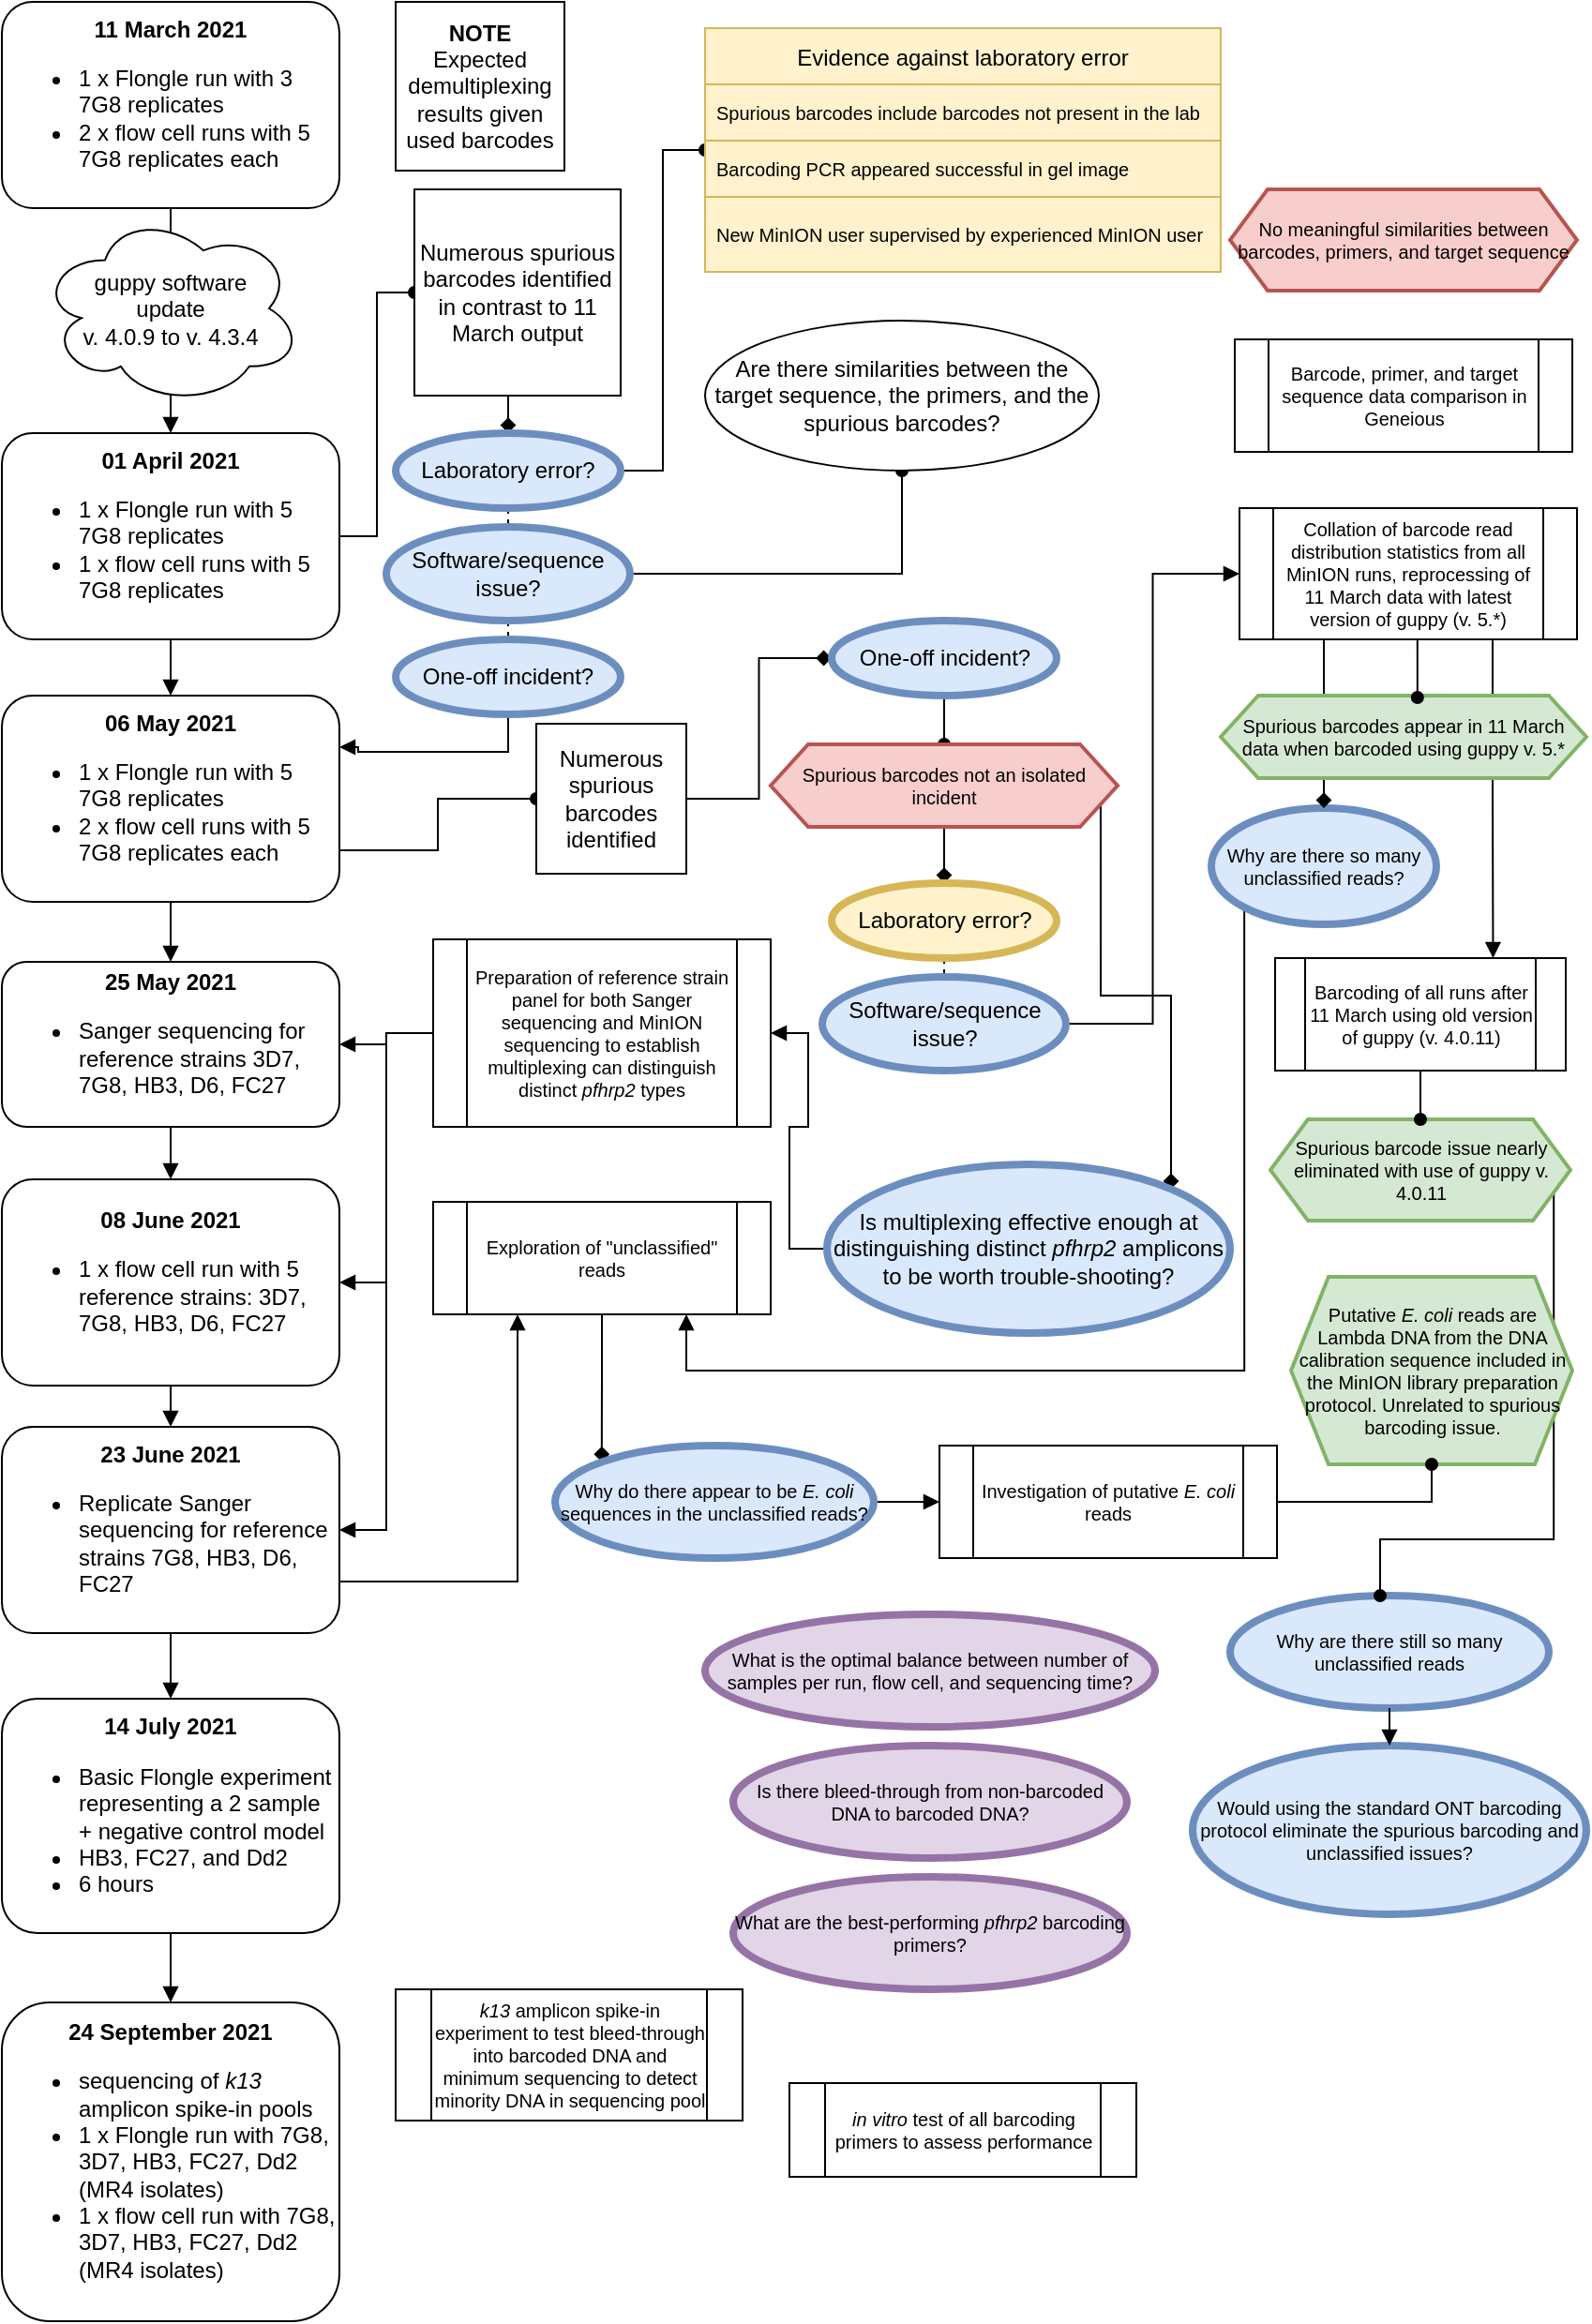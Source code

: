 <mxfile version="15.9.4" type="github">
  <diagram id="_FeIpueK-TZa2c9kANLZ" name="Page-1">
    <mxGraphModel dx="872" dy="480" grid="1" gridSize="10" guides="1" tooltips="1" connect="1" arrows="1" fold="1" page="1" pageScale="1" pageWidth="850" pageHeight="2000" math="0" shadow="0">
      <root>
        <mxCell id="0" />
        <mxCell id="1" parent="0" />
        <mxCell id="Xpva0r61hY2SAYBEdhQp-93" value="Why are there still so many unclassified reads" style="ellipse;whiteSpace=wrap;html=1;fontSize=10;fillColor=#dae8fc;strokeColor=#6c8ebf;strokeWidth=4;" vertex="1" parent="1">
          <mxGeometry x="655" y="850" width="170" height="60" as="geometry" />
        </mxCell>
        <mxCell id="Xpva0r61hY2SAYBEdhQp-12" value="" style="edgeStyle=orthogonalEdgeStyle;rounded=0;orthogonalLoop=1;jettySize=auto;html=1;endArrow=block;endFill=1;" edge="1" parent="1" source="Xpva0r61hY2SAYBEdhQp-1" target="Xpva0r61hY2SAYBEdhQp-11">
          <mxGeometry relative="1" as="geometry" />
        </mxCell>
        <mxCell id="Xpva0r61hY2SAYBEdhQp-95" style="edgeStyle=orthogonalEdgeStyle;rounded=0;orthogonalLoop=1;jettySize=auto;html=1;exitX=1;exitY=0.75;exitDx=0;exitDy=0;fontSize=10;endArrow=oval;endFill=1;" edge="1" parent="1" source="Xpva0r61hY2SAYBEdhQp-91" target="Xpva0r61hY2SAYBEdhQp-93">
          <mxGeometry relative="1" as="geometry">
            <Array as="points">
              <mxPoint x="828" y="820" />
              <mxPoint x="735" y="820" />
            </Array>
          </mxGeometry>
        </mxCell>
        <mxCell id="Xpva0r61hY2SAYBEdhQp-1" value="&lt;div&gt;&lt;b&gt;11 March 2021&lt;/b&gt;&lt;/div&gt;&lt;div align=&quot;left&quot;&gt;&lt;ul&gt;&lt;li&gt;1 x Flongle run with 3 7G8 replicates&lt;/li&gt;&lt;li&gt;2 x flow cell runs with 5 7G8 replicates each&lt;br&gt;&lt;/li&gt;&lt;/ul&gt;&lt;/div&gt;" style="rounded=1;whiteSpace=wrap;html=1;" vertex="1" parent="1">
          <mxGeometry width="180" height="110" as="geometry" />
        </mxCell>
        <mxCell id="Xpva0r61hY2SAYBEdhQp-5" value="&lt;div&gt;&lt;b&gt;NOTE&lt;/b&gt;&lt;/div&gt;&lt;div&gt;Expected demultiplexing results given used barcodes&lt;br&gt;&lt;/div&gt;" style="whiteSpace=wrap;html=1;aspect=fixed;" vertex="1" parent="1">
          <mxGeometry x="210" width="90" height="90" as="geometry" />
        </mxCell>
        <mxCell id="Xpva0r61hY2SAYBEdhQp-36" value="" style="edgeStyle=orthogonalEdgeStyle;rounded=0;orthogonalLoop=1;jettySize=auto;html=1;fontSize=10;endArrow=block;endFill=1;" edge="1" parent="1" source="Xpva0r61hY2SAYBEdhQp-11" target="Xpva0r61hY2SAYBEdhQp-35">
          <mxGeometry relative="1" as="geometry" />
        </mxCell>
        <mxCell id="Xpva0r61hY2SAYBEdhQp-42" style="edgeStyle=orthogonalEdgeStyle;rounded=0;orthogonalLoop=1;jettySize=auto;html=1;exitX=1;exitY=0.5;exitDx=0;exitDy=0;entryX=0;entryY=0.5;entryDx=0;entryDy=0;fontSize=10;endArrow=oval;endFill=1;" edge="1" parent="1" source="Xpva0r61hY2SAYBEdhQp-11" target="Xpva0r61hY2SAYBEdhQp-13">
          <mxGeometry relative="1" as="geometry" />
        </mxCell>
        <mxCell id="Xpva0r61hY2SAYBEdhQp-11" value="&lt;div&gt;&lt;b&gt;01 April 2021&lt;/b&gt;&lt;/div&gt;&lt;div align=&quot;left&quot;&gt;&lt;ul&gt;&lt;li&gt;1 x Flongle run with 5 7G8 replicates&lt;/li&gt;&lt;li&gt;1 x flow cell runs with 5 7G8 replicates&lt;br&gt;&lt;/li&gt;&lt;/ul&gt;&lt;/div&gt;" style="rounded=1;whiteSpace=wrap;html=1;" vertex="1" parent="1">
          <mxGeometry y="230" width="180" height="110" as="geometry" />
        </mxCell>
        <mxCell id="Xpva0r61hY2SAYBEdhQp-47" style="edgeStyle=orthogonalEdgeStyle;rounded=0;orthogonalLoop=1;jettySize=auto;html=1;exitX=0.5;exitY=1;exitDx=0;exitDy=0;entryX=0.5;entryY=0;entryDx=0;entryDy=0;fontSize=10;endArrow=diamond;endFill=1;" edge="1" parent="1" source="Xpva0r61hY2SAYBEdhQp-13" target="Xpva0r61hY2SAYBEdhQp-15">
          <mxGeometry relative="1" as="geometry" />
        </mxCell>
        <mxCell id="Xpva0r61hY2SAYBEdhQp-13" value="Numerous spurious barcodes identified in contrast to 11 March output" style="whiteSpace=wrap;html=1;aspect=fixed;" vertex="1" parent="1">
          <mxGeometry x="220" y="100" width="110" height="110" as="geometry" />
        </mxCell>
        <mxCell id="Xpva0r61hY2SAYBEdhQp-45" style="edgeStyle=orthogonalEdgeStyle;rounded=0;orthogonalLoop=1;jettySize=auto;html=1;exitX=1;exitY=0.5;exitDx=0;exitDy=0;entryX=0;entryY=0.5;entryDx=0;entryDy=0;fontSize=10;endArrow=oval;endFill=1;" edge="1" parent="1" source="Xpva0r61hY2SAYBEdhQp-15" target="Xpva0r61hY2SAYBEdhQp-21">
          <mxGeometry relative="1" as="geometry" />
        </mxCell>
        <mxCell id="Xpva0r61hY2SAYBEdhQp-48" style="edgeStyle=orthogonalEdgeStyle;rounded=0;orthogonalLoop=1;jettySize=auto;html=1;exitX=0.5;exitY=1;exitDx=0;exitDy=0;entryX=0.5;entryY=0;entryDx=0;entryDy=0;fontSize=10;endArrow=none;endFill=0;dashed=1;" edge="1" parent="1" source="Xpva0r61hY2SAYBEdhQp-15" target="Xpva0r61hY2SAYBEdhQp-17">
          <mxGeometry relative="1" as="geometry" />
        </mxCell>
        <mxCell id="Xpva0r61hY2SAYBEdhQp-15" value="Laboratory error?" style="ellipse;whiteSpace=wrap;html=1;rounded=1;strokeWidth=4;fillColor=#dae8fc;strokeColor=#6c8ebf;" vertex="1" parent="1">
          <mxGeometry x="210" y="230" width="120" height="40" as="geometry" />
        </mxCell>
        <mxCell id="Xpva0r61hY2SAYBEdhQp-30" value="" style="edgeStyle=orthogonalEdgeStyle;rounded=0;orthogonalLoop=1;jettySize=auto;html=1;fontSize=10;endArrow=oval;endFill=1;" edge="1" parent="1" source="Xpva0r61hY2SAYBEdhQp-17" target="Xpva0r61hY2SAYBEdhQp-29">
          <mxGeometry relative="1" as="geometry" />
        </mxCell>
        <mxCell id="Xpva0r61hY2SAYBEdhQp-49" style="edgeStyle=orthogonalEdgeStyle;rounded=0;orthogonalLoop=1;jettySize=auto;html=1;exitX=0.5;exitY=1;exitDx=0;exitDy=0;entryX=0.5;entryY=0;entryDx=0;entryDy=0;dashed=1;fontSize=10;endArrow=none;endFill=0;" edge="1" parent="1" source="Xpva0r61hY2SAYBEdhQp-17" target="Xpva0r61hY2SAYBEdhQp-40">
          <mxGeometry relative="1" as="geometry" />
        </mxCell>
        <mxCell id="Xpva0r61hY2SAYBEdhQp-17" value="Software/sequence issue?" style="ellipse;whiteSpace=wrap;html=1;rounded=1;strokeWidth=4;fillColor=#dae8fc;strokeColor=#6c8ebf;" vertex="1" parent="1">
          <mxGeometry x="205" y="280" width="130" height="50" as="geometry" />
        </mxCell>
        <mxCell id="Xpva0r61hY2SAYBEdhQp-20" value="&lt;div&gt;guppy software &lt;br&gt;&lt;/div&gt;&lt;div&gt;update&lt;/div&gt;&lt;div&gt;v. 4.0.9 to v. 4.3.4&lt;br&gt;&lt;/div&gt;" style="ellipse;shape=cloud;whiteSpace=wrap;html=1;" vertex="1" parent="1">
          <mxGeometry x="20" y="112" width="140" height="103" as="geometry" />
        </mxCell>
        <mxCell id="Xpva0r61hY2SAYBEdhQp-21" value="Evidence against laboratory error" style="swimlane;fontStyle=0;childLayout=stackLayout;horizontal=1;startSize=30;horizontalStack=0;resizeParent=1;resizeParentMax=0;resizeLast=0;collapsible=1;marginBottom=0;fillColor=#fff2cc;strokeColor=#d6b656;" vertex="1" parent="1">
          <mxGeometry x="375" y="14" width="275" height="130" as="geometry">
            <mxRectangle x="375" y="14" width="190" height="30" as="alternateBounds" />
          </mxGeometry>
        </mxCell>
        <mxCell id="Xpva0r61hY2SAYBEdhQp-22" value="Spurious barcodes include barcodes not present in the lab" style="text;strokeColor=#d6b656;fillColor=#fff2cc;align=left;verticalAlign=middle;spacingLeft=4;spacingRight=4;overflow=hidden;points=[[0,0.5],[1,0.5]];portConstraint=eastwest;rotatable=0;fontSize=10;" vertex="1" parent="Xpva0r61hY2SAYBEdhQp-21">
          <mxGeometry y="30" width="275" height="30" as="geometry" />
        </mxCell>
        <mxCell id="Xpva0r61hY2SAYBEdhQp-23" value="Barcoding PCR appeared successful in gel image" style="text;strokeColor=#d6b656;fillColor=#fff2cc;align=left;verticalAlign=middle;spacingLeft=4;spacingRight=4;overflow=hidden;points=[[0,0.5],[1,0.5]];portConstraint=eastwest;rotatable=0;fontSize=10;" vertex="1" parent="Xpva0r61hY2SAYBEdhQp-21">
          <mxGeometry y="60" width="275" height="30" as="geometry" />
        </mxCell>
        <mxCell id="Xpva0r61hY2SAYBEdhQp-24" value="New MinION user supervised by experienced MinION user" style="text;strokeColor=#d6b656;fillColor=#fff2cc;align=left;verticalAlign=middle;spacingLeft=4;spacingRight=4;overflow=hidden;points=[[0,0.5],[1,0.5]];portConstraint=eastwest;rotatable=0;fontSize=10;" vertex="1" parent="Xpva0r61hY2SAYBEdhQp-21">
          <mxGeometry y="90" width="275" height="40" as="geometry" />
        </mxCell>
        <mxCell id="Xpva0r61hY2SAYBEdhQp-29" value="Are there similarities between the target sequence, the primers, and the spurious barcodes?" style="ellipse;whiteSpace=wrap;html=1;rounded=1;" vertex="1" parent="1">
          <mxGeometry x="375" y="170" width="210" height="80" as="geometry" />
        </mxCell>
        <mxCell id="Xpva0r61hY2SAYBEdhQp-31" value="Barcode, primer, and target sequence data comparison in Geneious" style="shape=process;whiteSpace=wrap;html=1;backgroundOutline=1;fontSize=10;" vertex="1" parent="1">
          <mxGeometry x="657.5" y="180" width="180" height="60" as="geometry" />
        </mxCell>
        <mxCell id="Xpva0r61hY2SAYBEdhQp-84" style="edgeStyle=orthogonalEdgeStyle;rounded=0;orthogonalLoop=1;jettySize=auto;html=1;exitX=0.5;exitY=1;exitDx=0;exitDy=0;entryX=0;entryY=0;entryDx=0;entryDy=0;fontSize=10;endArrow=diamond;endFill=1;" edge="1" parent="1" source="Xpva0r61hY2SAYBEdhQp-32" target="Xpva0r61hY2SAYBEdhQp-34">
          <mxGeometry relative="1" as="geometry" />
        </mxCell>
        <mxCell id="Xpva0r61hY2SAYBEdhQp-32" value="Exploration of &quot;unclassified&quot; reads " style="shape=process;whiteSpace=wrap;html=1;backgroundOutline=1;fontSize=10;" vertex="1" parent="1">
          <mxGeometry x="230" y="640" width="180" height="60" as="geometry" />
        </mxCell>
        <mxCell id="Xpva0r61hY2SAYBEdhQp-69" style="edgeStyle=orthogonalEdgeStyle;rounded=0;orthogonalLoop=1;jettySize=auto;html=1;exitX=0;exitY=1;exitDx=0;exitDy=0;entryX=0.75;entryY=1;entryDx=0;entryDy=0;fontSize=10;endArrow=block;endFill=1;" edge="1" parent="1" source="Xpva0r61hY2SAYBEdhQp-33" target="Xpva0r61hY2SAYBEdhQp-32">
          <mxGeometry relative="1" as="geometry">
            <Array as="points">
              <mxPoint x="663" y="730" />
              <mxPoint x="365" y="730" />
            </Array>
          </mxGeometry>
        </mxCell>
        <mxCell id="Xpva0r61hY2SAYBEdhQp-33" value="Why are there so many unclassified reads?" style="ellipse;whiteSpace=wrap;html=1;fontSize=10;fillColor=#dae8fc;strokeColor=#6c8ebf;strokeWidth=4;" vertex="1" parent="1">
          <mxGeometry x="645" y="430" width="120" height="62" as="geometry" />
        </mxCell>
        <mxCell id="Xpva0r61hY2SAYBEdhQp-87" style="edgeStyle=orthogonalEdgeStyle;rounded=0;orthogonalLoop=1;jettySize=auto;html=1;exitX=1;exitY=0.5;exitDx=0;exitDy=0;entryX=0;entryY=0.5;entryDx=0;entryDy=0;fontSize=10;endArrow=block;endFill=1;" edge="1" parent="1" source="Xpva0r61hY2SAYBEdhQp-34" target="Xpva0r61hY2SAYBEdhQp-85">
          <mxGeometry relative="1" as="geometry" />
        </mxCell>
        <mxCell id="Xpva0r61hY2SAYBEdhQp-34" value="Why do there appear to be &lt;i&gt;E. coli &lt;/i&gt;sequences in the unclassified reads?" style="ellipse;whiteSpace=wrap;html=1;fontSize=10;fillColor=#dae8fc;strokeColor=#6c8ebf;strokeWidth=4;" vertex="1" parent="1">
          <mxGeometry x="295" y="770" width="170" height="60" as="geometry" />
        </mxCell>
        <mxCell id="Xpva0r61hY2SAYBEdhQp-52" style="edgeStyle=orthogonalEdgeStyle;rounded=0;orthogonalLoop=1;jettySize=auto;html=1;exitX=1;exitY=0.75;exitDx=0;exitDy=0;entryX=0;entryY=0.5;entryDx=0;entryDy=0;fontSize=10;endArrow=oval;endFill=1;" edge="1" parent="1" source="Xpva0r61hY2SAYBEdhQp-35" target="Xpva0r61hY2SAYBEdhQp-50">
          <mxGeometry relative="1" as="geometry" />
        </mxCell>
        <mxCell id="Xpva0r61hY2SAYBEdhQp-72" value="" style="edgeStyle=orthogonalEdgeStyle;rounded=0;orthogonalLoop=1;jettySize=auto;html=1;fontSize=10;endArrow=block;endFill=1;" edge="1" parent="1" source="Xpva0r61hY2SAYBEdhQp-35" target="Xpva0r61hY2SAYBEdhQp-71">
          <mxGeometry relative="1" as="geometry" />
        </mxCell>
        <mxCell id="Xpva0r61hY2SAYBEdhQp-35" value="&lt;div&gt;&lt;b&gt;06 May 2021&lt;/b&gt;&lt;/div&gt;&lt;div align=&quot;left&quot;&gt;&lt;ul&gt;&lt;li&gt;1 x Flongle run with 5 7G8 replicates&lt;/li&gt;&lt;li&gt;2 x flow cell runs with 5 7G8 replicates each&lt;br&gt;&lt;/li&gt;&lt;/ul&gt;&lt;/div&gt;" style="rounded=1;whiteSpace=wrap;html=1;" vertex="1" parent="1">
          <mxGeometry y="370" width="180" height="110" as="geometry" />
        </mxCell>
        <mxCell id="Xpva0r61hY2SAYBEdhQp-75" style="edgeStyle=orthogonalEdgeStyle;rounded=0;orthogonalLoop=1;jettySize=auto;html=1;exitX=0.5;exitY=1;exitDx=0;exitDy=0;fontSize=10;endArrow=block;endFill=1;" edge="1" parent="1" source="Xpva0r61hY2SAYBEdhQp-38" target="Xpva0r61hY2SAYBEdhQp-73">
          <mxGeometry relative="1" as="geometry" />
        </mxCell>
        <mxCell id="Xpva0r61hY2SAYBEdhQp-38" value="&lt;div&gt;&lt;b&gt;08 June 2021&lt;/b&gt;&lt;br&gt;&lt;/div&gt;&lt;div align=&quot;left&quot;&gt;&lt;ul&gt;&lt;li&gt;1 x flow cell run with 5 reference strains: 3D7, 7G8, HB3, D6, FC27&lt;br&gt;&lt;/li&gt;&lt;/ul&gt;&lt;/div&gt;" style="rounded=1;whiteSpace=wrap;html=1;" vertex="1" parent="1">
          <mxGeometry y="628" width="180" height="110" as="geometry" />
        </mxCell>
        <mxCell id="Xpva0r61hY2SAYBEdhQp-46" style="edgeStyle=orthogonalEdgeStyle;rounded=0;orthogonalLoop=1;jettySize=auto;html=1;exitX=0.5;exitY=1;exitDx=0;exitDy=0;entryX=1;entryY=0.25;entryDx=0;entryDy=0;fontSize=10;endArrow=block;endFill=1;" edge="1" parent="1" source="Xpva0r61hY2SAYBEdhQp-40" target="Xpva0r61hY2SAYBEdhQp-35">
          <mxGeometry relative="1" as="geometry" />
        </mxCell>
        <mxCell id="Xpva0r61hY2SAYBEdhQp-40" value="One-off incident?" style="ellipse;whiteSpace=wrap;html=1;rounded=1;strokeWidth=4;fillColor=#dae8fc;strokeColor=#6c8ebf;" vertex="1" parent="1">
          <mxGeometry x="210" y="340" width="120" height="40" as="geometry" />
        </mxCell>
        <mxCell id="Xpva0r61hY2SAYBEdhQp-55" style="edgeStyle=orthogonalEdgeStyle;rounded=0;orthogonalLoop=1;jettySize=auto;html=1;exitX=1;exitY=0.5;exitDx=0;exitDy=0;entryX=0;entryY=0.5;entryDx=0;entryDy=0;fontSize=10;endArrow=diamond;endFill=1;" edge="1" parent="1" source="Xpva0r61hY2SAYBEdhQp-50" target="Xpva0r61hY2SAYBEdhQp-54">
          <mxGeometry relative="1" as="geometry" />
        </mxCell>
        <mxCell id="Xpva0r61hY2SAYBEdhQp-50" value="&lt;div&gt;Numerous spurious barcodes identified &lt;br&gt;&lt;/div&gt;" style="whiteSpace=wrap;html=1;aspect=fixed;" vertex="1" parent="1">
          <mxGeometry x="285" y="385" width="80" height="80" as="geometry" />
        </mxCell>
        <mxCell id="Xpva0r61hY2SAYBEdhQp-53" value="No meaningful similarities between barcodes, primers, and target sequence" style="shape=hexagon;perimeter=hexagonPerimeter2;whiteSpace=wrap;html=1;fixedSize=1;fontSize=10;strokeWidth=2;fillColor=#f8cecc;strokeColor=#b85450;" vertex="1" parent="1">
          <mxGeometry x="655" y="100" width="185" height="54" as="geometry" />
        </mxCell>
        <mxCell id="Xpva0r61hY2SAYBEdhQp-61" style="edgeStyle=orthogonalEdgeStyle;rounded=0;orthogonalLoop=1;jettySize=auto;html=1;exitX=0.5;exitY=1;exitDx=0;exitDy=0;fontSize=10;endArrow=oval;endFill=1;entryX=0.5;entryY=0;entryDx=0;entryDy=0;" edge="1" parent="1" source="Xpva0r61hY2SAYBEdhQp-54" target="Xpva0r61hY2SAYBEdhQp-56">
          <mxGeometry relative="1" as="geometry">
            <mxPoint x="503" y="390" as="targetPoint" />
          </mxGeometry>
        </mxCell>
        <mxCell id="Xpva0r61hY2SAYBEdhQp-54" value="One-off incident?" style="ellipse;whiteSpace=wrap;html=1;rounded=1;strokeWidth=4;fillColor=#dae8fc;strokeColor=#6c8ebf;" vertex="1" parent="1">
          <mxGeometry x="442.5" y="330" width="120" height="40" as="geometry" />
        </mxCell>
        <mxCell id="Xpva0r61hY2SAYBEdhQp-59" style="edgeStyle=orthogonalEdgeStyle;rounded=0;orthogonalLoop=1;jettySize=auto;html=1;exitX=0.5;exitY=1;exitDx=0;exitDy=0;entryX=0.5;entryY=0;entryDx=0;entryDy=0;fontSize=10;endArrow=diamond;endFill=1;" edge="1" parent="1" source="Xpva0r61hY2SAYBEdhQp-56" target="Xpva0r61hY2SAYBEdhQp-57">
          <mxGeometry relative="1" as="geometry" />
        </mxCell>
        <mxCell id="Xpva0r61hY2SAYBEdhQp-80" style="edgeStyle=orthogonalEdgeStyle;rounded=0;orthogonalLoop=1;jettySize=auto;html=1;exitX=1;exitY=0.75;exitDx=0;exitDy=0;entryX=1;entryY=0;entryDx=0;entryDy=0;fontSize=10;endArrow=diamond;endFill=1;" edge="1" parent="1" source="Xpva0r61hY2SAYBEdhQp-56" target="Xpva0r61hY2SAYBEdhQp-62">
          <mxGeometry relative="1" as="geometry" />
        </mxCell>
        <mxCell id="Xpva0r61hY2SAYBEdhQp-56" value="Spurious barcodes not an isolated incident" style="shape=hexagon;perimeter=hexagonPerimeter2;whiteSpace=wrap;html=1;fixedSize=1;fontSize=10;strokeWidth=2;fillColor=#f8cecc;strokeColor=#b85450;" vertex="1" parent="1">
          <mxGeometry x="410" y="396" width="185" height="44" as="geometry" />
        </mxCell>
        <mxCell id="Xpva0r61hY2SAYBEdhQp-60" style="edgeStyle=orthogonalEdgeStyle;rounded=0;orthogonalLoop=1;jettySize=auto;html=1;exitX=0.5;exitY=1;exitDx=0;exitDy=0;entryX=0.5;entryY=0;entryDx=0;entryDy=0;dashed=1;fontSize=10;endArrow=none;endFill=0;" edge="1" parent="1" source="Xpva0r61hY2SAYBEdhQp-57" target="Xpva0r61hY2SAYBEdhQp-58">
          <mxGeometry relative="1" as="geometry" />
        </mxCell>
        <mxCell id="Xpva0r61hY2SAYBEdhQp-57" value="Laboratory error?" style="ellipse;whiteSpace=wrap;html=1;rounded=1;strokeWidth=4;fillColor=#fff2cc;strokeColor=#d6b656;" vertex="1" parent="1">
          <mxGeometry x="442.5" y="470" width="120" height="40" as="geometry" />
        </mxCell>
        <mxCell id="Xpva0r61hY2SAYBEdhQp-64" style="edgeStyle=orthogonalEdgeStyle;rounded=0;orthogonalLoop=1;jettySize=auto;html=1;exitX=1;exitY=0.5;exitDx=0;exitDy=0;entryX=0;entryY=0.5;entryDx=0;entryDy=0;fontSize=10;endArrow=block;endFill=1;" edge="1" parent="1" source="Xpva0r61hY2SAYBEdhQp-58" target="Xpva0r61hY2SAYBEdhQp-63">
          <mxGeometry relative="1" as="geometry" />
        </mxCell>
        <mxCell id="Xpva0r61hY2SAYBEdhQp-58" value="Software/sequence issue?" style="ellipse;whiteSpace=wrap;html=1;rounded=1;strokeWidth=4;fillColor=#dae8fc;strokeColor=#6c8ebf;" vertex="1" parent="1">
          <mxGeometry x="437.5" y="520" width="130" height="50" as="geometry" />
        </mxCell>
        <mxCell id="Xpva0r61hY2SAYBEdhQp-76" style="edgeStyle=orthogonalEdgeStyle;rounded=0;orthogonalLoop=1;jettySize=auto;html=1;exitX=0;exitY=0.5;exitDx=0;exitDy=0;entryX=1;entryY=0.5;entryDx=0;entryDy=0;fontSize=10;endArrow=block;endFill=1;" edge="1" parent="1" source="Xpva0r61hY2SAYBEdhQp-62" target="Xpva0r61hY2SAYBEdhQp-70">
          <mxGeometry relative="1" as="geometry" />
        </mxCell>
        <mxCell id="Xpva0r61hY2SAYBEdhQp-62" value="Is multiplexing effective enough at distinguishing distinct &lt;i&gt;pfhrp2&lt;/i&gt; amplicons to be worth trouble-shooting?" style="ellipse;whiteSpace=wrap;html=1;rounded=1;strokeWidth=4;fillColor=#dae8fc;strokeColor=#6c8ebf;" vertex="1" parent="1">
          <mxGeometry x="440" y="620" width="215" height="90" as="geometry" />
        </mxCell>
        <mxCell id="Xpva0r61hY2SAYBEdhQp-67" style="edgeStyle=orthogonalEdgeStyle;rounded=0;orthogonalLoop=1;jettySize=auto;html=1;exitX=0.25;exitY=1;exitDx=0;exitDy=0;entryX=0.5;entryY=0;entryDx=0;entryDy=0;fontSize=10;endArrow=diamond;endFill=1;" edge="1" parent="1" source="Xpva0r61hY2SAYBEdhQp-63" target="Xpva0r61hY2SAYBEdhQp-33">
          <mxGeometry relative="1" as="geometry" />
        </mxCell>
        <mxCell id="Xpva0r61hY2SAYBEdhQp-90" style="edgeStyle=orthogonalEdgeStyle;rounded=0;orthogonalLoop=1;jettySize=auto;html=1;exitX=0.75;exitY=1;exitDx=0;exitDy=0;entryX=0.75;entryY=0;entryDx=0;entryDy=0;fontSize=10;endArrow=block;endFill=1;" edge="1" parent="1" source="Xpva0r61hY2SAYBEdhQp-63" target="Xpva0r61hY2SAYBEdhQp-89">
          <mxGeometry relative="1" as="geometry" />
        </mxCell>
        <mxCell id="Xpva0r61hY2SAYBEdhQp-63" value="Collation of barcode read distribution statistics from all MinION runs, reprocessing of 11 March data with latest version of guppy (v. 5.*)" style="shape=process;whiteSpace=wrap;html=1;backgroundOutline=1;fontSize=10;" vertex="1" parent="1">
          <mxGeometry x="660" y="270" width="180" height="70" as="geometry" />
        </mxCell>
        <mxCell id="Xpva0r61hY2SAYBEdhQp-65" value="Spurious barcodes appear in 11 March data when barcoded using guppy v. 5.*" style="shape=hexagon;perimeter=hexagonPerimeter2;whiteSpace=wrap;html=1;fixedSize=1;fontSize=10;strokeWidth=2;fillColor=#d5e8d4;strokeColor=#82b366;" vertex="1" parent="1">
          <mxGeometry x="650" y="370" width="195" height="44" as="geometry" />
        </mxCell>
        <mxCell id="Xpva0r61hY2SAYBEdhQp-66" style="edgeStyle=orthogonalEdgeStyle;rounded=0;orthogonalLoop=1;jettySize=auto;html=1;exitX=0.5;exitY=1;exitDx=0;exitDy=0;fontSize=10;endArrow=oval;endFill=1;entryX=0.538;entryY=0.023;entryDx=0;entryDy=0;entryPerimeter=0;" edge="1" parent="1" source="Xpva0r61hY2SAYBEdhQp-63" target="Xpva0r61hY2SAYBEdhQp-65">
          <mxGeometry relative="1" as="geometry" />
        </mxCell>
        <mxCell id="Xpva0r61hY2SAYBEdhQp-77" style="edgeStyle=orthogonalEdgeStyle;rounded=0;orthogonalLoop=1;jettySize=auto;html=1;exitX=0;exitY=0.5;exitDx=0;exitDy=0;entryX=1;entryY=0.5;entryDx=0;entryDy=0;fontSize=10;endArrow=block;endFill=1;" edge="1" parent="1" source="Xpva0r61hY2SAYBEdhQp-70" target="Xpva0r61hY2SAYBEdhQp-71">
          <mxGeometry relative="1" as="geometry" />
        </mxCell>
        <mxCell id="Xpva0r61hY2SAYBEdhQp-78" style="edgeStyle=orthogonalEdgeStyle;rounded=0;orthogonalLoop=1;jettySize=auto;html=1;exitX=0;exitY=0.5;exitDx=0;exitDy=0;entryX=1;entryY=0.5;entryDx=0;entryDy=0;fontSize=10;endArrow=block;endFill=1;" edge="1" parent="1" source="Xpva0r61hY2SAYBEdhQp-70" target="Xpva0r61hY2SAYBEdhQp-38">
          <mxGeometry relative="1" as="geometry" />
        </mxCell>
        <mxCell id="Xpva0r61hY2SAYBEdhQp-79" style="edgeStyle=orthogonalEdgeStyle;rounded=0;orthogonalLoop=1;jettySize=auto;html=1;exitX=0;exitY=0.5;exitDx=0;exitDy=0;entryX=1;entryY=0.5;entryDx=0;entryDy=0;fontSize=10;endArrow=block;endFill=1;" edge="1" parent="1" source="Xpva0r61hY2SAYBEdhQp-70" target="Xpva0r61hY2SAYBEdhQp-73">
          <mxGeometry relative="1" as="geometry" />
        </mxCell>
        <mxCell id="Xpva0r61hY2SAYBEdhQp-70" value="Preparation of reference strain panel for both Sanger sequencing and MinION sequencing to establish multiplexing can distinguish distinct &lt;i&gt;pfhrp2 &lt;/i&gt;types" style="shape=process;whiteSpace=wrap;html=1;backgroundOutline=1;fontSize=10;" vertex="1" parent="1">
          <mxGeometry x="230" y="500" width="180" height="100" as="geometry" />
        </mxCell>
        <mxCell id="Xpva0r61hY2SAYBEdhQp-74" style="edgeStyle=orthogonalEdgeStyle;rounded=0;orthogonalLoop=1;jettySize=auto;html=1;exitX=0.5;exitY=1;exitDx=0;exitDy=0;entryX=0.5;entryY=0;entryDx=0;entryDy=0;fontSize=10;endArrow=block;endFill=1;" edge="1" parent="1" source="Xpva0r61hY2SAYBEdhQp-71" target="Xpva0r61hY2SAYBEdhQp-38">
          <mxGeometry relative="1" as="geometry" />
        </mxCell>
        <mxCell id="Xpva0r61hY2SAYBEdhQp-71" value="&lt;div&gt;&lt;b&gt;25 May 2021&lt;/b&gt;&lt;/div&gt;&lt;div align=&quot;left&quot;&gt;&lt;ul&gt;&lt;li&gt;Sanger sequencing for reference strains 3D7, 7G8, HB3, D6, FC27&lt;br&gt;&lt;/li&gt;&lt;/ul&gt;&lt;/div&gt;" style="rounded=1;whiteSpace=wrap;html=1;" vertex="1" parent="1">
          <mxGeometry y="512" width="180" height="88" as="geometry" />
        </mxCell>
        <mxCell id="Xpva0r61hY2SAYBEdhQp-83" style="edgeStyle=orthogonalEdgeStyle;rounded=0;orthogonalLoop=1;jettySize=auto;html=1;exitX=1;exitY=0.75;exitDx=0;exitDy=0;entryX=0.25;entryY=1;entryDx=0;entryDy=0;fontSize=10;endArrow=block;endFill=1;" edge="1" parent="1" source="Xpva0r61hY2SAYBEdhQp-73" target="Xpva0r61hY2SAYBEdhQp-32">
          <mxGeometry relative="1" as="geometry" />
        </mxCell>
        <mxCell id="Xpva0r61hY2SAYBEdhQp-102" value="" style="edgeStyle=orthogonalEdgeStyle;rounded=0;orthogonalLoop=1;jettySize=auto;html=1;fontSize=10;endArrow=block;endFill=1;" edge="1" parent="1" source="Xpva0r61hY2SAYBEdhQp-73" target="Xpva0r61hY2SAYBEdhQp-101">
          <mxGeometry relative="1" as="geometry" />
        </mxCell>
        <mxCell id="Xpva0r61hY2SAYBEdhQp-73" value="&lt;div&gt;&lt;b&gt;23 June 2021&lt;/b&gt;&lt;/div&gt;&lt;div align=&quot;left&quot;&gt;&lt;ul&gt;&lt;li&gt;Replicate Sanger sequencing for reference strains 7G8, HB3, D6, FC27&lt;br&gt;&lt;/li&gt;&lt;/ul&gt;&lt;/div&gt;" style="rounded=1;whiteSpace=wrap;html=1;" vertex="1" parent="1">
          <mxGeometry y="760" width="180" height="110" as="geometry" />
        </mxCell>
        <mxCell id="Xpva0r61hY2SAYBEdhQp-85" value="Investigation of putative &lt;i&gt;E. coli &lt;/i&gt;reads" style="shape=process;whiteSpace=wrap;html=1;backgroundOutline=1;fontSize=10;" vertex="1" parent="1">
          <mxGeometry x="500" y="770" width="180" height="60" as="geometry" />
        </mxCell>
        <mxCell id="Xpva0r61hY2SAYBEdhQp-86" value="Putative &lt;i&gt;E. coli &lt;/i&gt;reads are Lambda DNA from the DNA calibration sequence included in the MinION library preparation protocol. Unrelated to spurious barcoding issue." style="shape=hexagon;perimeter=hexagonPerimeter2;whiteSpace=wrap;html=1;fixedSize=1;fontSize=10;strokeWidth=2;fillColor=#d5e8d4;strokeColor=#82b366;" vertex="1" parent="1">
          <mxGeometry x="687.5" y="680" width="150" height="100" as="geometry" />
        </mxCell>
        <mxCell id="Xpva0r61hY2SAYBEdhQp-89" value="Barcoding of all runs after 11 March using old version of guppy (v. 4.0.11)" style="shape=process;whiteSpace=wrap;html=1;backgroundOutline=1;fontSize=10;" vertex="1" parent="1">
          <mxGeometry x="679" y="510" width="155" height="60" as="geometry" />
        </mxCell>
        <mxCell id="Xpva0r61hY2SAYBEdhQp-91" value="Spurious barcode issue nearly eliminated with use of guppy v. 4.0.11" style="shape=hexagon;perimeter=hexagonPerimeter2;whiteSpace=wrap;html=1;fixedSize=1;fontSize=10;strokeWidth=2;fillColor=#d5e8d4;strokeColor=#82b366;" vertex="1" parent="1">
          <mxGeometry x="676.5" y="596" width="160" height="54" as="geometry" />
        </mxCell>
        <mxCell id="Xpva0r61hY2SAYBEdhQp-92" style="edgeStyle=orthogonalEdgeStyle;rounded=0;orthogonalLoop=1;jettySize=auto;html=1;exitX=0.5;exitY=1;exitDx=0;exitDy=0;entryX=0.5;entryY=0;entryDx=0;entryDy=0;fontSize=10;endArrow=oval;endFill=1;" edge="1" parent="1" source="Xpva0r61hY2SAYBEdhQp-89" target="Xpva0r61hY2SAYBEdhQp-91">
          <mxGeometry relative="1" as="geometry" />
        </mxCell>
        <mxCell id="Xpva0r61hY2SAYBEdhQp-88" style="edgeStyle=orthogonalEdgeStyle;rounded=0;orthogonalLoop=1;jettySize=auto;html=1;exitX=1;exitY=0.5;exitDx=0;exitDy=0;entryX=0.5;entryY=1;entryDx=0;entryDy=0;fontSize=10;endArrow=oval;endFill=1;" edge="1" parent="1" source="Xpva0r61hY2SAYBEdhQp-85" target="Xpva0r61hY2SAYBEdhQp-86">
          <mxGeometry relative="1" as="geometry" />
        </mxCell>
        <mxCell id="Xpva0r61hY2SAYBEdhQp-94" value="Would using the standard ONT barcoding protocol eliminate the spurious barcoding and unclassified issues?" style="ellipse;whiteSpace=wrap;html=1;fontSize=10;fillColor=#dae8fc;strokeColor=#6c8ebf;strokeWidth=4;" vertex="1" parent="1">
          <mxGeometry x="635" y="930" width="210" height="90" as="geometry" />
        </mxCell>
        <mxCell id="Xpva0r61hY2SAYBEdhQp-96" style="edgeStyle=orthogonalEdgeStyle;rounded=0;orthogonalLoop=1;jettySize=auto;html=1;exitX=0.5;exitY=1;exitDx=0;exitDy=0;entryX=0.5;entryY=0;entryDx=0;entryDy=0;fontSize=10;endArrow=block;endFill=1;" edge="1" parent="1" source="Xpva0r61hY2SAYBEdhQp-93" target="Xpva0r61hY2SAYBEdhQp-94">
          <mxGeometry relative="1" as="geometry" />
        </mxCell>
        <mxCell id="Xpva0r61hY2SAYBEdhQp-97" value="What is the optimal balance between number of samples per run, flow cell, and sequencing time?" style="ellipse;whiteSpace=wrap;html=1;fontSize=10;fillColor=#e1d5e7;strokeColor=#9673a6;strokeWidth=4;" vertex="1" parent="1">
          <mxGeometry x="375" y="860" width="240" height="60" as="geometry" />
        </mxCell>
        <mxCell id="Xpva0r61hY2SAYBEdhQp-98" value="Is there bleed-through from non-barcoded DNA to barcoded DNA?" style="ellipse;whiteSpace=wrap;html=1;fontSize=10;fillColor=#e1d5e7;strokeColor=#9673a6;strokeWidth=4;" vertex="1" parent="1">
          <mxGeometry x="390" y="930" width="210" height="60" as="geometry" />
        </mxCell>
        <mxCell id="Xpva0r61hY2SAYBEdhQp-99" value="What are the best-performing &lt;i&gt;pfhrp2 &lt;/i&gt;barcoding primers?" style="ellipse;whiteSpace=wrap;html=1;fontSize=10;fillColor=#e1d5e7;strokeColor=#9673a6;strokeWidth=4;" vertex="1" parent="1">
          <mxGeometry x="390" y="1000" width="210" height="60" as="geometry" />
        </mxCell>
        <mxCell id="Xpva0r61hY2SAYBEdhQp-100" value="&lt;i&gt;k13 &lt;/i&gt;amplicon spike-in experiment to test bleed-through into barcoded DNA and minimum sequencing to detect minority DNA in sequencing pool " style="shape=process;whiteSpace=wrap;html=1;backgroundOutline=1;fontSize=10;" vertex="1" parent="1">
          <mxGeometry x="210" y="1060" width="185" height="70" as="geometry" />
        </mxCell>
        <mxCell id="Xpva0r61hY2SAYBEdhQp-106" value="" style="edgeStyle=orthogonalEdgeStyle;rounded=0;orthogonalLoop=1;jettySize=auto;html=1;fontSize=10;endArrow=block;endFill=1;" edge="1" parent="1" source="Xpva0r61hY2SAYBEdhQp-101" target="Xpva0r61hY2SAYBEdhQp-105">
          <mxGeometry relative="1" as="geometry" />
        </mxCell>
        <mxCell id="Xpva0r61hY2SAYBEdhQp-101" value="&lt;div&gt;&lt;b&gt;14 July 2021&lt;/b&gt;&lt;/div&gt;&lt;div align=&quot;left&quot;&gt;&lt;ul&gt;&lt;li&gt;Basic Flongle experiment representing a 2 sample + negative control model&lt;/li&gt;&lt;li&gt;HB3, FC27, and Dd2&lt;/li&gt;&lt;li&gt;6 hours&lt;br&gt;&lt;/li&gt;&lt;/ul&gt;&lt;/div&gt;" style="rounded=1;whiteSpace=wrap;html=1;" vertex="1" parent="1">
          <mxGeometry y="905" width="180" height="125" as="geometry" />
        </mxCell>
        <mxCell id="Xpva0r61hY2SAYBEdhQp-103" value="&lt;i&gt;in vitro &lt;/i&gt;test of all barcoding primers to assess performance&lt;br&gt;&lt;i&gt;&lt;/i&gt;" style="shape=process;whiteSpace=wrap;html=1;backgroundOutline=1;fontSize=10;" vertex="1" parent="1">
          <mxGeometry x="420" y="1110" width="185" height="50" as="geometry" />
        </mxCell>
        <mxCell id="Xpva0r61hY2SAYBEdhQp-105" value="&lt;div&gt;&lt;b&gt;24 September 2021&lt;/b&gt;&lt;/div&gt;&lt;div align=&quot;left&quot;&gt;&lt;ul&gt;&lt;li&gt;sequencing of &lt;i&gt;k13 &lt;/i&gt;amplicon spike-in pools&lt;/li&gt;&lt;li&gt;1 x Flongle run with 7G8, 3D7, HB3, FC27, Dd2 (MR4 isolates)&lt;br&gt;&lt;/li&gt;&lt;li&gt;1 x flow cell run with 7G8, 3D7, HB3, FC27, Dd2 (MR4 isolates)&lt;br&gt;&lt;/li&gt;&lt;/ul&gt;&lt;/div&gt;" style="rounded=1;whiteSpace=wrap;html=1;" vertex="1" parent="1">
          <mxGeometry y="1067" width="180" height="170" as="geometry" />
        </mxCell>
      </root>
    </mxGraphModel>
  </diagram>
</mxfile>
